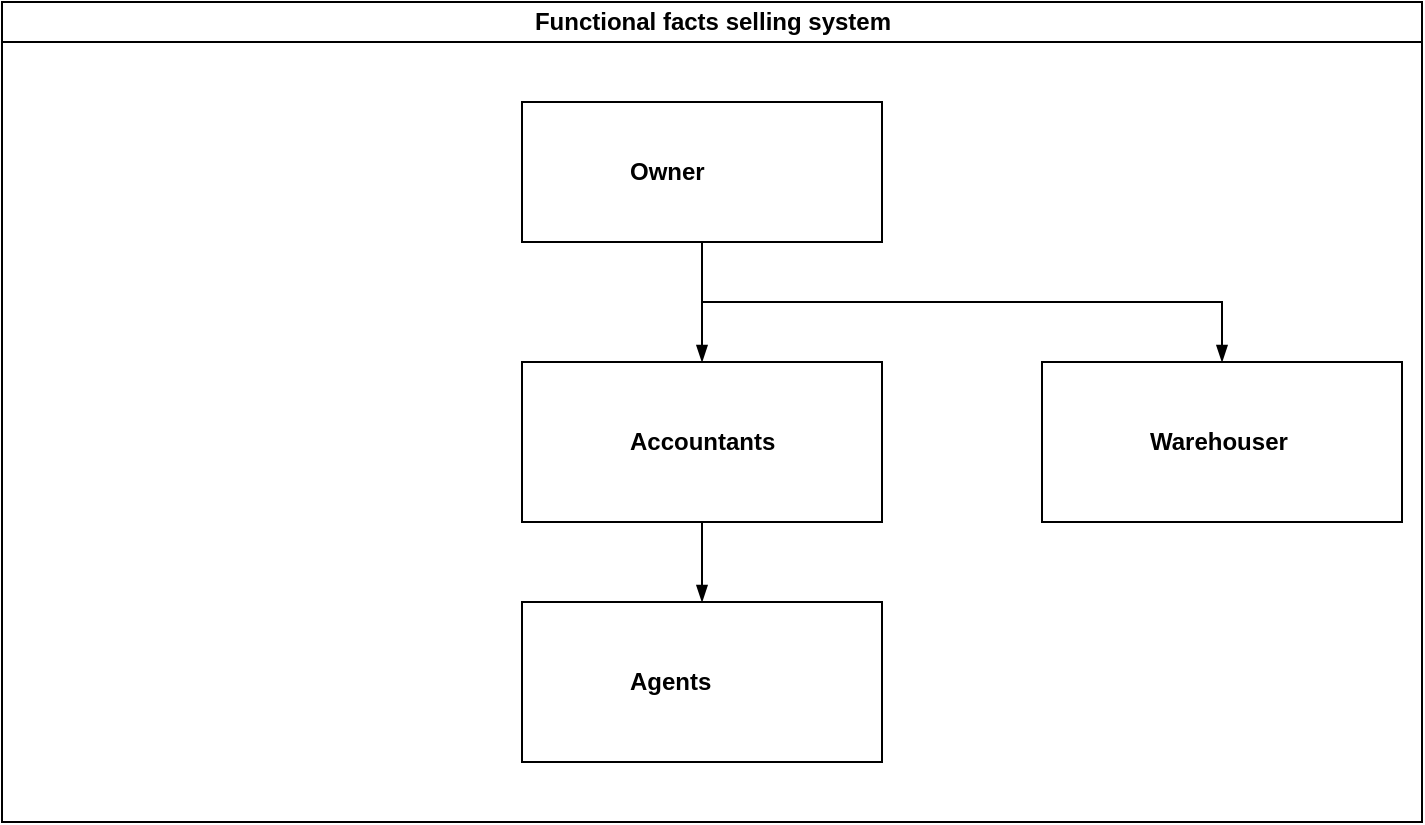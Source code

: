 <mxfile version="16.1.2" type="device"><diagram id="prtHgNgQTEPvFCAcTncT" name="Page-1"><mxGraphModel dx="1422" dy="794" grid="1" gridSize="10" guides="1" tooltips="1" connect="1" arrows="1" fold="1" page="1" pageScale="1" pageWidth="827" pageHeight="1169" math="0" shadow="0"><root><mxCell id="0"/><mxCell id="1" parent="0"/><mxCell id="dNxyNK7c78bLwvsdeMH5-11" value="Functional facts selling system" style="swimlane;html=1;startSize=20;horizontal=1;containerType=tree;glass=0;" parent="1" vertex="1"><mxGeometry x="40" y="80" width="710" height="410" as="geometry"/></mxCell><UserObject label="Owner" name="Tessa Miller" position="CFO" location="Office 1" email="me@example.com" placeholders="1" link="https://www.draw.io" id="dNxyNK7c78bLwvsdeMH5-12"><mxCell style="label;image=https://cdn3.iconfinder.com/data/icons/user-avatars-1/512/users-3-128.png;whiteSpace=wrap;html=1;rounded=0;glass=0;treeMoving=1;treeFolding=1;" parent="dNxyNK7c78bLwvsdeMH5-11" vertex="1"><mxGeometry x="260" y="50" width="180" height="70" as="geometry"/></mxCell></UserObject><mxCell id="dNxyNK7c78bLwvsdeMH5-13" value="" style="endArrow=blockThin;endFill=1;fontSize=11;edgeStyle=elbowEdgeStyle;elbow=vertical;rounded=0;" parent="dNxyNK7c78bLwvsdeMH5-11" source="dNxyNK7c78bLwvsdeMH5-12" target="dNxyNK7c78bLwvsdeMH5-14" edge="1"><mxGeometry relative="1" as="geometry"/></mxCell><UserObject label="Accountants" name="Edward Morrison" position="Brand Manager" location="Office 2" email="me@example.com" placeholders="1" link="https://www.draw.io" id="dNxyNK7c78bLwvsdeMH5-14"><mxCell style="label;image=https://cdn3.iconfinder.com/data/icons/user-avatars-1/512/users-10-3-128.png;whiteSpace=wrap;html=1;rounded=0;glass=0;treeFolding=1;treeMoving=1;" parent="dNxyNK7c78bLwvsdeMH5-11" vertex="1"><mxGeometry x="260" y="180" width="180" height="80" as="geometry"/></mxCell></UserObject><mxCell id="XbIUVAmJODsnQCJ1Wnyf-1" value="" style="endArrow=blockThin;endFill=1;fontSize=11;edgeStyle=elbowEdgeStyle;elbow=vertical;rounded=0;" edge="1" target="XbIUVAmJODsnQCJ1Wnyf-2" source="dNxyNK7c78bLwvsdeMH5-14" parent="dNxyNK7c78bLwvsdeMH5-11"><mxGeometry relative="1" as="geometry"><mxPoint x="390" y="200" as="sourcePoint"/></mxGeometry></mxCell><UserObject label="Agents" name="Edward Morrison" position="Brand Manager" location="Office 2" email="me@example.com" placeholders="1" link="https://www.draw.io" id="XbIUVAmJODsnQCJ1Wnyf-2"><mxCell style="label;image=https://cdn3.iconfinder.com/data/icons/user-avatars-1/512/users-10-3-128.png;whiteSpace=wrap;html=1;rounded=0;glass=0;treeFolding=1;treeMoving=1;" vertex="1" parent="dNxyNK7c78bLwvsdeMH5-11"><mxGeometry x="260" y="300" width="180" height="80" as="geometry"/></mxCell></UserObject><mxCell id="XbIUVAmJODsnQCJ1Wnyf-7" value="" style="endArrow=blockThin;endFill=1;fontSize=11;edgeStyle=elbowEdgeStyle;elbow=vertical;rounded=0;" edge="1" target="XbIUVAmJODsnQCJ1Wnyf-8" source="dNxyNK7c78bLwvsdeMH5-12" parent="dNxyNK7c78bLwvsdeMH5-11"><mxGeometry relative="1" as="geometry"><mxPoint x="390" y="200" as="sourcePoint"/></mxGeometry></mxCell><UserObject label="Warehouser" name="Edward Morrison" position="Brand Manager" location="Office 2" email="me@example.com" placeholders="1" link="https://www.draw.io" id="XbIUVAmJODsnQCJ1Wnyf-8"><mxCell style="label;image=https://cdn3.iconfinder.com/data/icons/user-avatars-1/512/users-10-3-128.png;whiteSpace=wrap;html=1;rounded=0;glass=0;treeFolding=1;treeMoving=1;" vertex="1" parent="dNxyNK7c78bLwvsdeMH5-11"><mxGeometry x="520" y="180" width="180" height="80" as="geometry"/></mxCell></UserObject></root></mxGraphModel></diagram></mxfile>